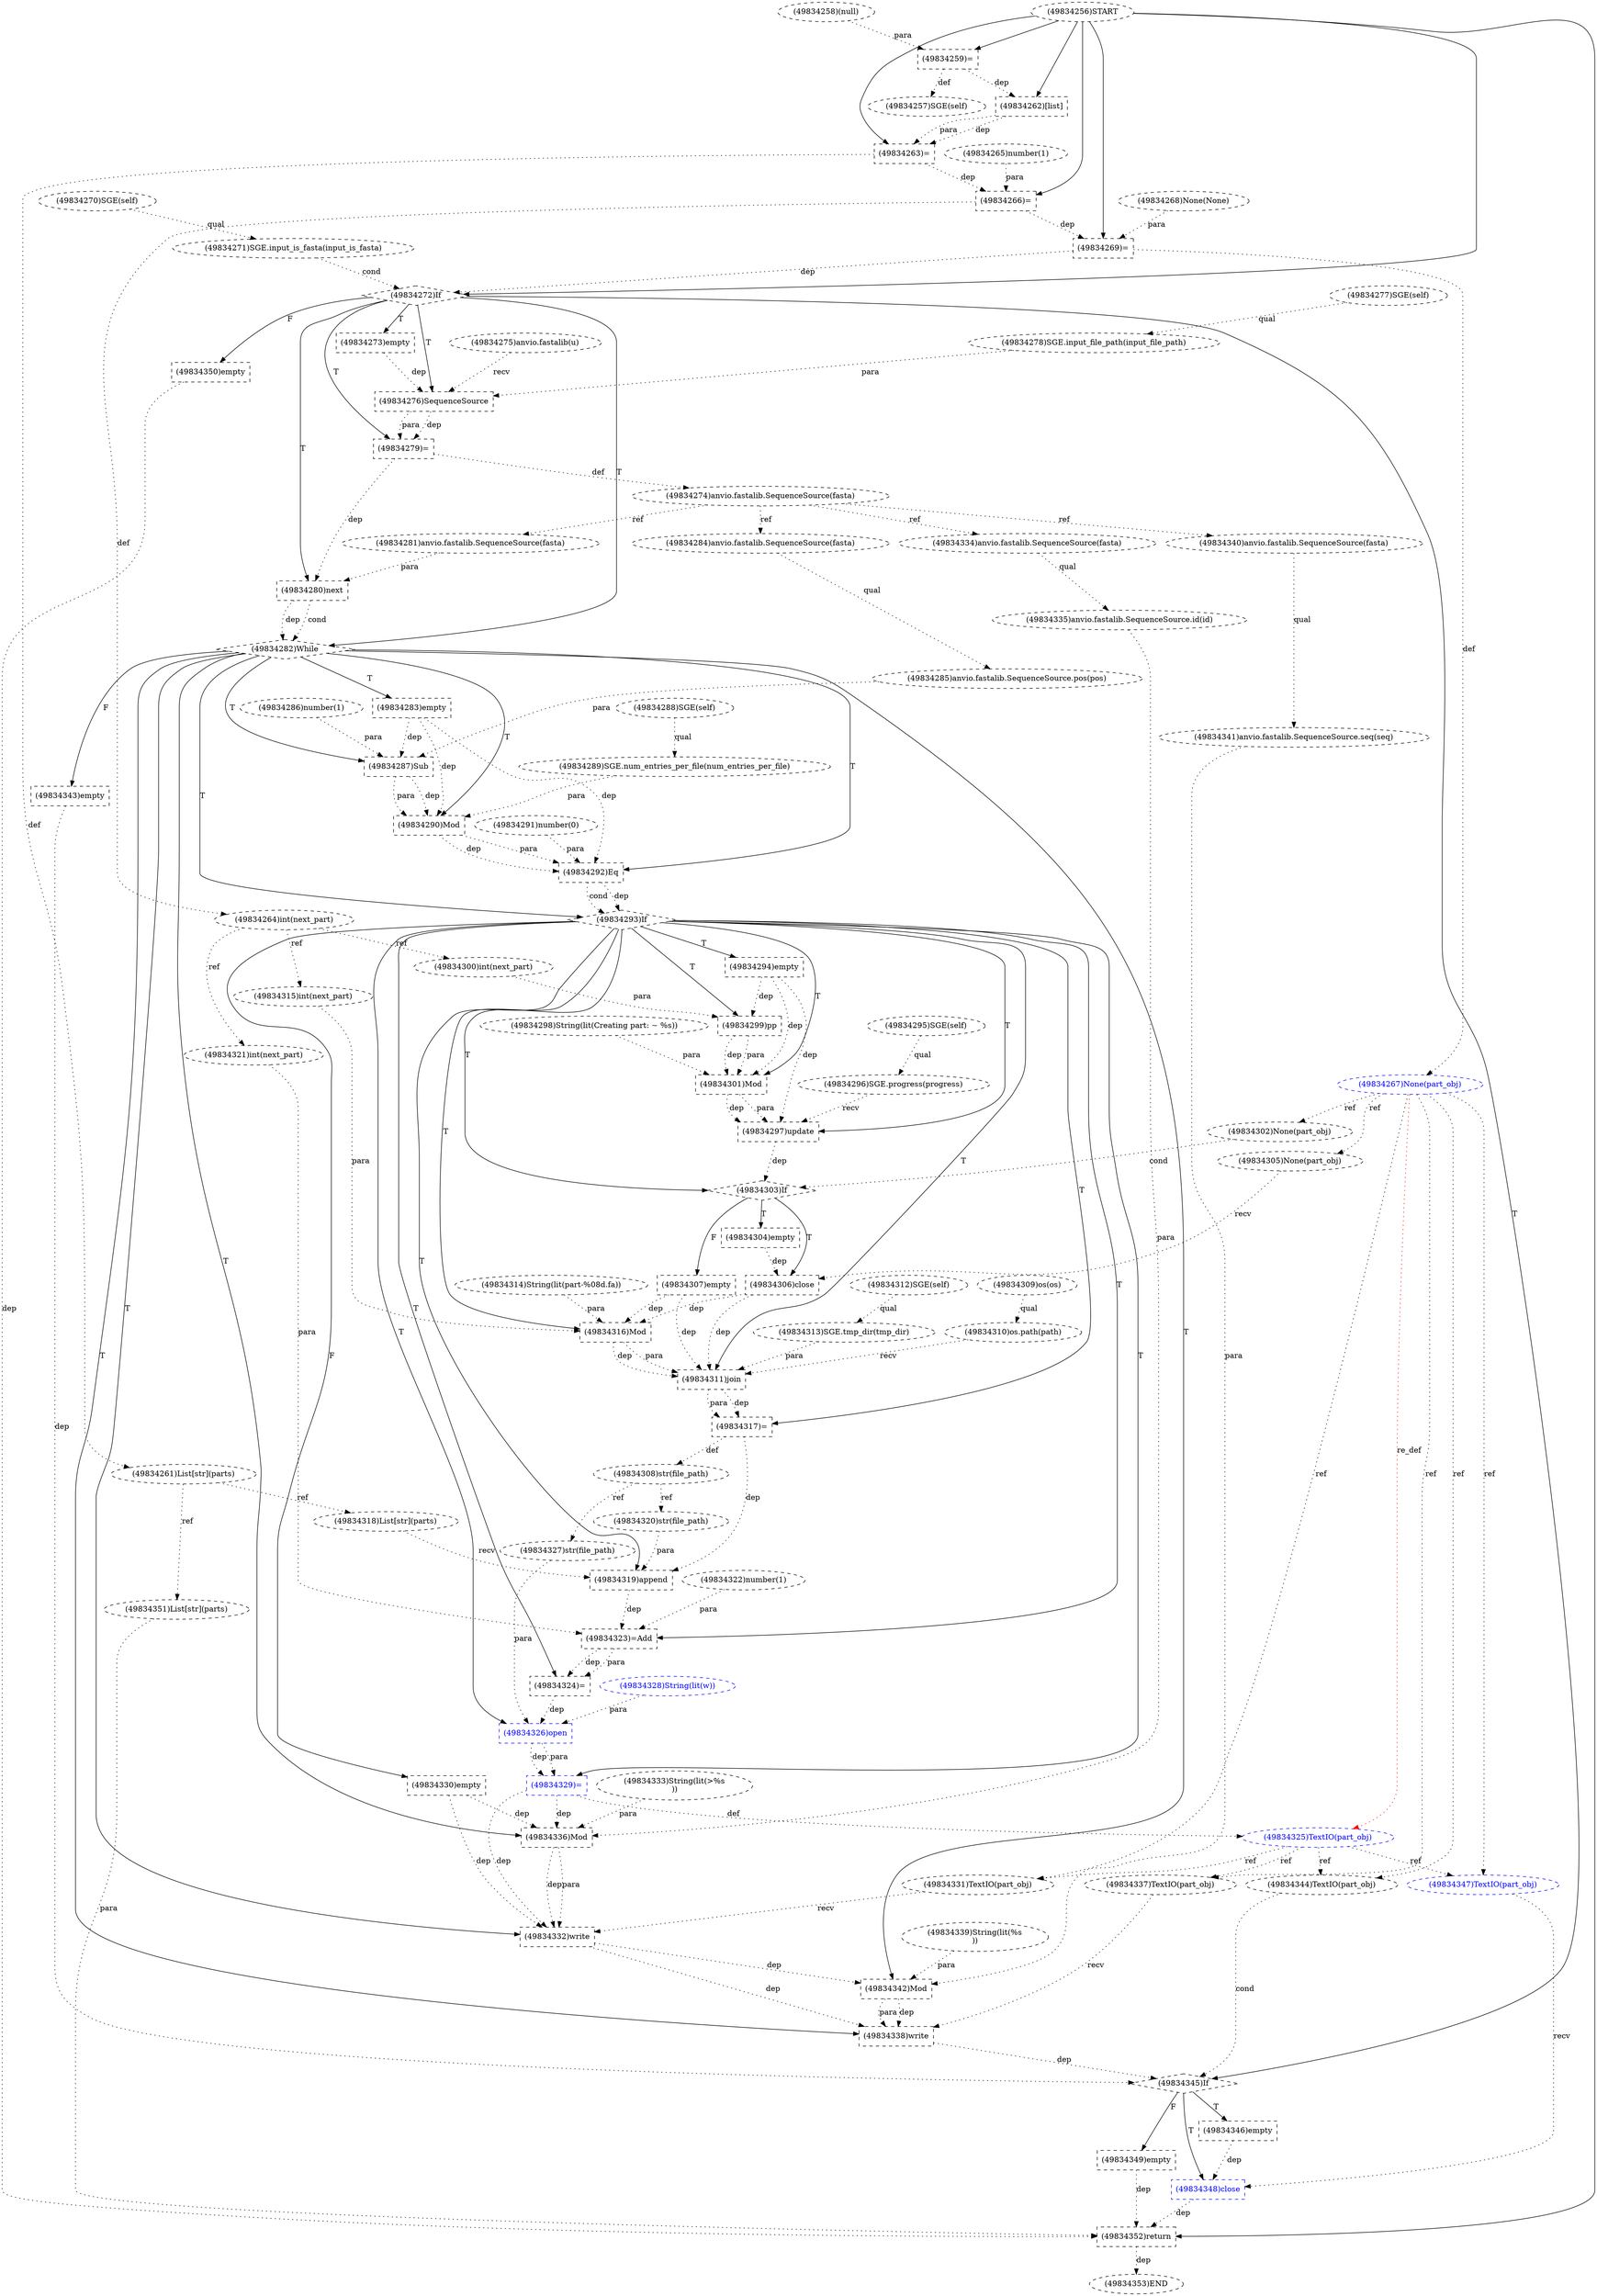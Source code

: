 digraph G {
1 [label="(49834264)int(next_part)" shape=ellipse style=dashed]
2 [label="(49834338)write" shape=box style=dashed]
3 [label="(49834317)=" shape=box style=dashed]
4 [label="(49834259)=" shape=box style=dashed]
5 [label="(49834315)int(next_part)" shape=ellipse style=dashed]
6 [label="(49834289)SGE.num_entries_per_file(num_entries_per_file)" shape=ellipse style=dashed]
7 [label="(49834270)SGE(self)" shape=ellipse style=dashed]
8 [label="(49834316)Mod" shape=box style=dashed]
9 [label="(49834283)empty" shape=box style=dashed]
10 [label="(49834324)=" shape=box style=dashed]
11 [label="(49834257)SGE(self)" shape=ellipse style=dashed]
12 [label="(49834282)While" shape=diamond style=dashed]
13 [label="(49834311)join" shape=box style=dashed]
14 [label="(49834321)int(next_part)" shape=ellipse style=dashed]
15 [label="(49834327)str(file_path)" shape=ellipse style=dashed]
16 [label="(49834343)empty" shape=box style=dashed]
17 [label="(49834350)empty" shape=box style=dashed]
18 [label="(49834308)str(file_path)" shape=ellipse style=dashed]
19 [label="(49834329)=" shape=box style=dashed color=blue fontcolor=blue]
20 [label="(49834313)SGE.tmp_dir(tmp_dir)" shape=ellipse style=dashed]
21 [label="(49834314)String(lit(part-%08d.fa))" shape=ellipse style=dashed]
22 [label="(49834344)TextIO(part_obj)" shape=ellipse style=dashed]
23 [label="(49834333)String(lit(>%s
))" shape=ellipse style=dashed]
24 [label="(49834342)Mod" shape=box style=dashed]
25 [label="(49834269)=" shape=box style=dashed]
26 [label="(49834284)anvio.fastalib.SequenceSource(fasta)" shape=ellipse style=dashed]
27 [label="(49834318)List[str](parts)" shape=ellipse style=dashed]
28 [label="(49834274)anvio.fastalib.SequenceSource(fasta)" shape=ellipse style=dashed]
29 [label="(49834301)Mod" shape=box style=dashed]
30 [label="(49834319)append" shape=box style=dashed]
31 [label="(49834322)number(1)" shape=ellipse style=dashed]
32 [label="(49834345)If" shape=diamond style=dashed]
33 [label="(49834320)str(file_path)" shape=ellipse style=dashed]
34 [label="(49834326)open" shape=box style=dashed color=blue fontcolor=blue]
35 [label="(49834266)=" shape=box style=dashed]
36 [label="(49834347)TextIO(part_obj)" shape=ellipse style=dashed color=blue fontcolor=blue]
37 [label="(49834261)List[str](parts)" shape=ellipse style=dashed]
38 [label="(49834287)Sub" shape=box style=dashed]
39 [label="(49834290)Mod" shape=box style=dashed]
40 [label="(49834339)String(lit(%s
))" shape=ellipse style=dashed]
41 [label="(49834346)empty" shape=box style=dashed]
42 [label="(49834300)int(next_part)" shape=ellipse style=dashed]
43 [label="(49834292)Eq" shape=box style=dashed]
44 [label="(49834309)os(os)" shape=ellipse style=dashed]
45 [label="(49834263)=" shape=box style=dashed]
46 [label="(49834325)TextIO(part_obj)" shape=ellipse style=dashed color=blue fontcolor=blue]
47 [label="(49834265)number(1)" shape=ellipse style=dashed]
48 [label="(49834332)write" shape=box style=dashed]
49 [label="(49834276)SequenceSource" shape=box style=dashed]
50 [label="(49834267)None(part_obj)" shape=ellipse style=dashed color=blue fontcolor=blue]
51 [label="(49834331)TextIO(part_obj)" shape=ellipse style=dashed]
52 [label="(49834334)anvio.fastalib.SequenceSource(fasta)" shape=ellipse style=dashed]
53 [label="(49834341)anvio.fastalib.SequenceSource.seq(seq)" shape=ellipse style=dashed]
54 [label="(49834299)pp" shape=box style=dashed]
55 [label="(49834293)If" shape=diamond style=dashed]
56 [label="(49834279)=" shape=box style=dashed]
57 [label="(49834303)If" shape=diamond style=dashed]
58 [label="(49834328)String(lit(w))" shape=ellipse style=dashed color=blue fontcolor=blue]
59 [label="(49834340)anvio.fastalib.SequenceSource(fasta)" shape=ellipse style=dashed]
60 [label="(49834298)String(lit(Creating part: ~ %s))" shape=ellipse style=dashed]
61 [label="(49834280)next" shape=box style=dashed]
62 [label="(49834262)[list]" shape=box style=dashed]
63 [label="(49834288)SGE(self)" shape=ellipse style=dashed]
64 [label="(49834353)END" style=dashed]
65 [label="(49834348)close" shape=box style=dashed color=blue fontcolor=blue]
66 [label="(49834256)START" style=dashed]
67 [label="(49834295)SGE(self)" shape=ellipse style=dashed]
68 [label="(49834306)close" shape=box style=dashed]
69 [label="(49834271)SGE.input_is_fasta(input_is_fasta)" shape=ellipse style=dashed]
70 [label="(49834277)SGE(self)" shape=ellipse style=dashed]
71 [label="(49834336)Mod" shape=box style=dashed]
72 [label="(49834273)empty" shape=box style=dashed]
73 [label="(49834351)List[str](parts)" shape=ellipse style=dashed]
74 [label="(49834304)empty" shape=box style=dashed]
75 [label="(49834310)os.path(path)" shape=ellipse style=dashed]
76 [label="(49834281)anvio.fastalib.SequenceSource(fasta)" shape=ellipse style=dashed]
77 [label="(49834285)anvio.fastalib.SequenceSource.pos(pos)" shape=ellipse style=dashed]
78 [label="(49834302)None(part_obj)" shape=ellipse style=dashed]
79 [label="(49834297)update" shape=box style=dashed]
80 [label="(49834312)SGE(self)" shape=ellipse style=dashed]
81 [label="(49834337)TextIO(part_obj)" shape=ellipse style=dashed]
82 [label="(49834278)SGE.input_file_path(input_file_path)" shape=ellipse style=dashed]
83 [label="(49834349)empty" shape=box style=dashed]
84 [label="(49834258)(null)" shape=ellipse style=dashed]
85 [label="(49834330)empty" shape=box style=dashed]
86 [label="(49834296)SGE.progress(progress)" shape=ellipse style=dashed]
87 [label="(49834272)If" shape=diamond style=dashed]
88 [label="(49834294)empty" shape=box style=dashed]
89 [label="(49834307)empty" shape=box style=dashed]
90 [label="(49834305)None(part_obj)" shape=ellipse style=dashed]
91 [label="(49834291)number(0)" shape=ellipse style=dashed]
92 [label="(49834286)number(1)" shape=ellipse style=dashed]
93 [label="(49834323)=Add" shape=box style=dashed]
94 [label="(49834335)anvio.fastalib.SequenceSource.id(id)" shape=ellipse style=dashed]
95 [label="(49834275)anvio.fastalib(u)" shape=ellipse style=dashed]
96 [label="(49834352)return" shape=box style=dashed]
97 [label="(49834268)None(None)" shape=ellipse style=dashed]
35 -> 1 [label="def" style=dotted];
12 -> 2 [label="T"];
81 -> 2 [label="recv" style=dotted];
24 -> 2 [label="dep" style=dotted];
24 -> 2 [label="para" style=dotted];
48 -> 2 [label="dep" style=dotted];
55 -> 3 [label="T"];
13 -> 3 [label="dep" style=dotted];
13 -> 3 [label="para" style=dotted];
66 -> 4 [label="" style=solid];
84 -> 4 [label="para" style=dotted];
1 -> 5 [label="ref" style=dotted];
63 -> 6 [label="qual" style=dotted];
55 -> 8 [label="T"];
21 -> 8 [label="para" style=dotted];
5 -> 8 [label="para" style=dotted];
68 -> 8 [label="dep" style=dotted];
89 -> 8 [label="dep" style=dotted];
12 -> 9 [label="T"];
55 -> 10 [label="T"];
93 -> 10 [label="dep" style=dotted];
93 -> 10 [label="para" style=dotted];
4 -> 11 [label="def" style=dotted];
87 -> 12 [label="T"];
61 -> 12 [label="dep" style=dotted];
61 -> 12 [label="cond" style=dotted];
55 -> 13 [label="T"];
75 -> 13 [label="recv" style=dotted];
20 -> 13 [label="para" style=dotted];
8 -> 13 [label="dep" style=dotted];
8 -> 13 [label="para" style=dotted];
68 -> 13 [label="dep" style=dotted];
89 -> 13 [label="dep" style=dotted];
1 -> 14 [label="ref" style=dotted];
18 -> 15 [label="ref" style=dotted];
12 -> 16 [label="F"];
87 -> 17 [label="F"];
3 -> 18 [label="def" style=dotted];
55 -> 19 [label="T"];
34 -> 19 [label="dep" style=dotted];
34 -> 19 [label="para" style=dotted];
80 -> 20 [label="qual" style=dotted];
46 -> 22 [label="ref" style=dotted];
50 -> 22 [label="ref" style=dotted];
12 -> 24 [label="T"];
40 -> 24 [label="para" style=dotted];
53 -> 24 [label="para" style=dotted];
48 -> 24 [label="dep" style=dotted];
66 -> 25 [label="" style=solid];
97 -> 25 [label="para" style=dotted];
35 -> 25 [label="dep" style=dotted];
28 -> 26 [label="ref" style=dotted];
37 -> 27 [label="ref" style=dotted];
56 -> 28 [label="def" style=dotted];
55 -> 29 [label="T"];
60 -> 29 [label="para" style=dotted];
54 -> 29 [label="dep" style=dotted];
54 -> 29 [label="para" style=dotted];
88 -> 29 [label="dep" style=dotted];
55 -> 30 [label="T"];
27 -> 30 [label="recv" style=dotted];
33 -> 30 [label="para" style=dotted];
3 -> 30 [label="dep" style=dotted];
87 -> 32 [label="T"];
22 -> 32 [label="cond" style=dotted];
2 -> 32 [label="dep" style=dotted];
16 -> 32 [label="dep" style=dotted];
18 -> 33 [label="ref" style=dotted];
55 -> 34 [label="T"];
15 -> 34 [label="para" style=dotted];
58 -> 34 [label="para" style=dotted];
10 -> 34 [label="dep" style=dotted];
66 -> 35 [label="" style=solid];
47 -> 35 [label="para" style=dotted];
45 -> 35 [label="dep" style=dotted];
46 -> 36 [label="ref" style=dotted];
50 -> 36 [label="ref" style=dotted];
45 -> 37 [label="def" style=dotted];
12 -> 38 [label="T"];
77 -> 38 [label="para" style=dotted];
92 -> 38 [label="para" style=dotted];
9 -> 38 [label="dep" style=dotted];
12 -> 39 [label="T"];
38 -> 39 [label="dep" style=dotted];
38 -> 39 [label="para" style=dotted];
6 -> 39 [label="para" style=dotted];
9 -> 39 [label="dep" style=dotted];
32 -> 41 [label="T"];
1 -> 42 [label="ref" style=dotted];
12 -> 43 [label="T"];
39 -> 43 [label="dep" style=dotted];
39 -> 43 [label="para" style=dotted];
91 -> 43 [label="para" style=dotted];
9 -> 43 [label="dep" style=dotted];
66 -> 45 [label="" style=solid];
62 -> 45 [label="dep" style=dotted];
62 -> 45 [label="para" style=dotted];
19 -> 46 [label="def" style=dotted];
50 -> 46 [label="re_def" style=dotted color=red];
12 -> 48 [label="T"];
51 -> 48 [label="recv" style=dotted];
71 -> 48 [label="dep" style=dotted];
71 -> 48 [label="para" style=dotted];
19 -> 48 [label="dep" style=dotted];
85 -> 48 [label="dep" style=dotted];
87 -> 49 [label="T"];
95 -> 49 [label="recv" style=dotted];
82 -> 49 [label="para" style=dotted];
72 -> 49 [label="dep" style=dotted];
25 -> 50 [label="def" style=dotted];
46 -> 51 [label="ref" style=dotted];
50 -> 51 [label="ref" style=dotted];
28 -> 52 [label="ref" style=dotted];
59 -> 53 [label="qual" style=dotted];
55 -> 54 [label="T"];
42 -> 54 [label="para" style=dotted];
88 -> 54 [label="dep" style=dotted];
12 -> 55 [label="T"];
43 -> 55 [label="dep" style=dotted];
43 -> 55 [label="cond" style=dotted];
87 -> 56 [label="T"];
49 -> 56 [label="dep" style=dotted];
49 -> 56 [label="para" style=dotted];
55 -> 57 [label="T"];
78 -> 57 [label="cond" style=dotted];
79 -> 57 [label="dep" style=dotted];
28 -> 59 [label="ref" style=dotted];
87 -> 61 [label="T"];
76 -> 61 [label="para" style=dotted];
56 -> 61 [label="dep" style=dotted];
66 -> 62 [label="" style=solid];
4 -> 62 [label="dep" style=dotted];
96 -> 64 [label="dep" style=dotted];
32 -> 65 [label="T"];
36 -> 65 [label="recv" style=dotted];
41 -> 65 [label="dep" style=dotted];
57 -> 68 [label="T"];
90 -> 68 [label="recv" style=dotted];
74 -> 68 [label="dep" style=dotted];
7 -> 69 [label="qual" style=dotted];
12 -> 71 [label="T"];
23 -> 71 [label="para" style=dotted];
94 -> 71 [label="para" style=dotted];
19 -> 71 [label="dep" style=dotted];
85 -> 71 [label="dep" style=dotted];
87 -> 72 [label="T"];
37 -> 73 [label="ref" style=dotted];
57 -> 74 [label="T"];
44 -> 75 [label="qual" style=dotted];
28 -> 76 [label="ref" style=dotted];
26 -> 77 [label="qual" style=dotted];
50 -> 78 [label="ref" style=dotted];
55 -> 79 [label="T"];
86 -> 79 [label="recv" style=dotted];
29 -> 79 [label="dep" style=dotted];
29 -> 79 [label="para" style=dotted];
88 -> 79 [label="dep" style=dotted];
46 -> 81 [label="ref" style=dotted];
50 -> 81 [label="ref" style=dotted];
70 -> 82 [label="qual" style=dotted];
32 -> 83 [label="F"];
55 -> 85 [label="F"];
67 -> 86 [label="qual" style=dotted];
66 -> 87 [label="" style=solid];
69 -> 87 [label="cond" style=dotted];
25 -> 87 [label="dep" style=dotted];
55 -> 88 [label="T"];
57 -> 89 [label="F"];
50 -> 90 [label="ref" style=dotted];
55 -> 93 [label="T"];
14 -> 93 [label="para" style=dotted];
31 -> 93 [label="para" style=dotted];
30 -> 93 [label="dep" style=dotted];
52 -> 94 [label="qual" style=dotted];
66 -> 96 [label="" style=solid];
73 -> 96 [label="para" style=dotted];
17 -> 96 [label="dep" style=dotted];
83 -> 96 [label="dep" style=dotted];
65 -> 96 [label="dep" style=dotted];
}